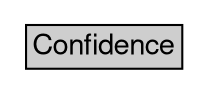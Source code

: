digraph Confidence {
	graph [bb="0,0,91,36",
		rankdir=LR
	];
	node [label="\N"];
	Confidence	 [height=0.5,
		label=<<table BORDER="0" CELLBORDER="1" CELLSPACING="0"> <tr> <td BGCOLOR="#CECECE" HREF="/html/IODEFv2/Confidence.html" TITLE="The Confidence class represents an estimate of the validity and accuracy of data expressed in the document. This estimate can be expressed as a category or a numeric calculation. "><FONT FACE="Nimbus Sans L">Confidence</FONT></td> </tr>" %</table>>,
		pos="45.5,18",
		shape=plaintext,
		width=1.2639];
}
